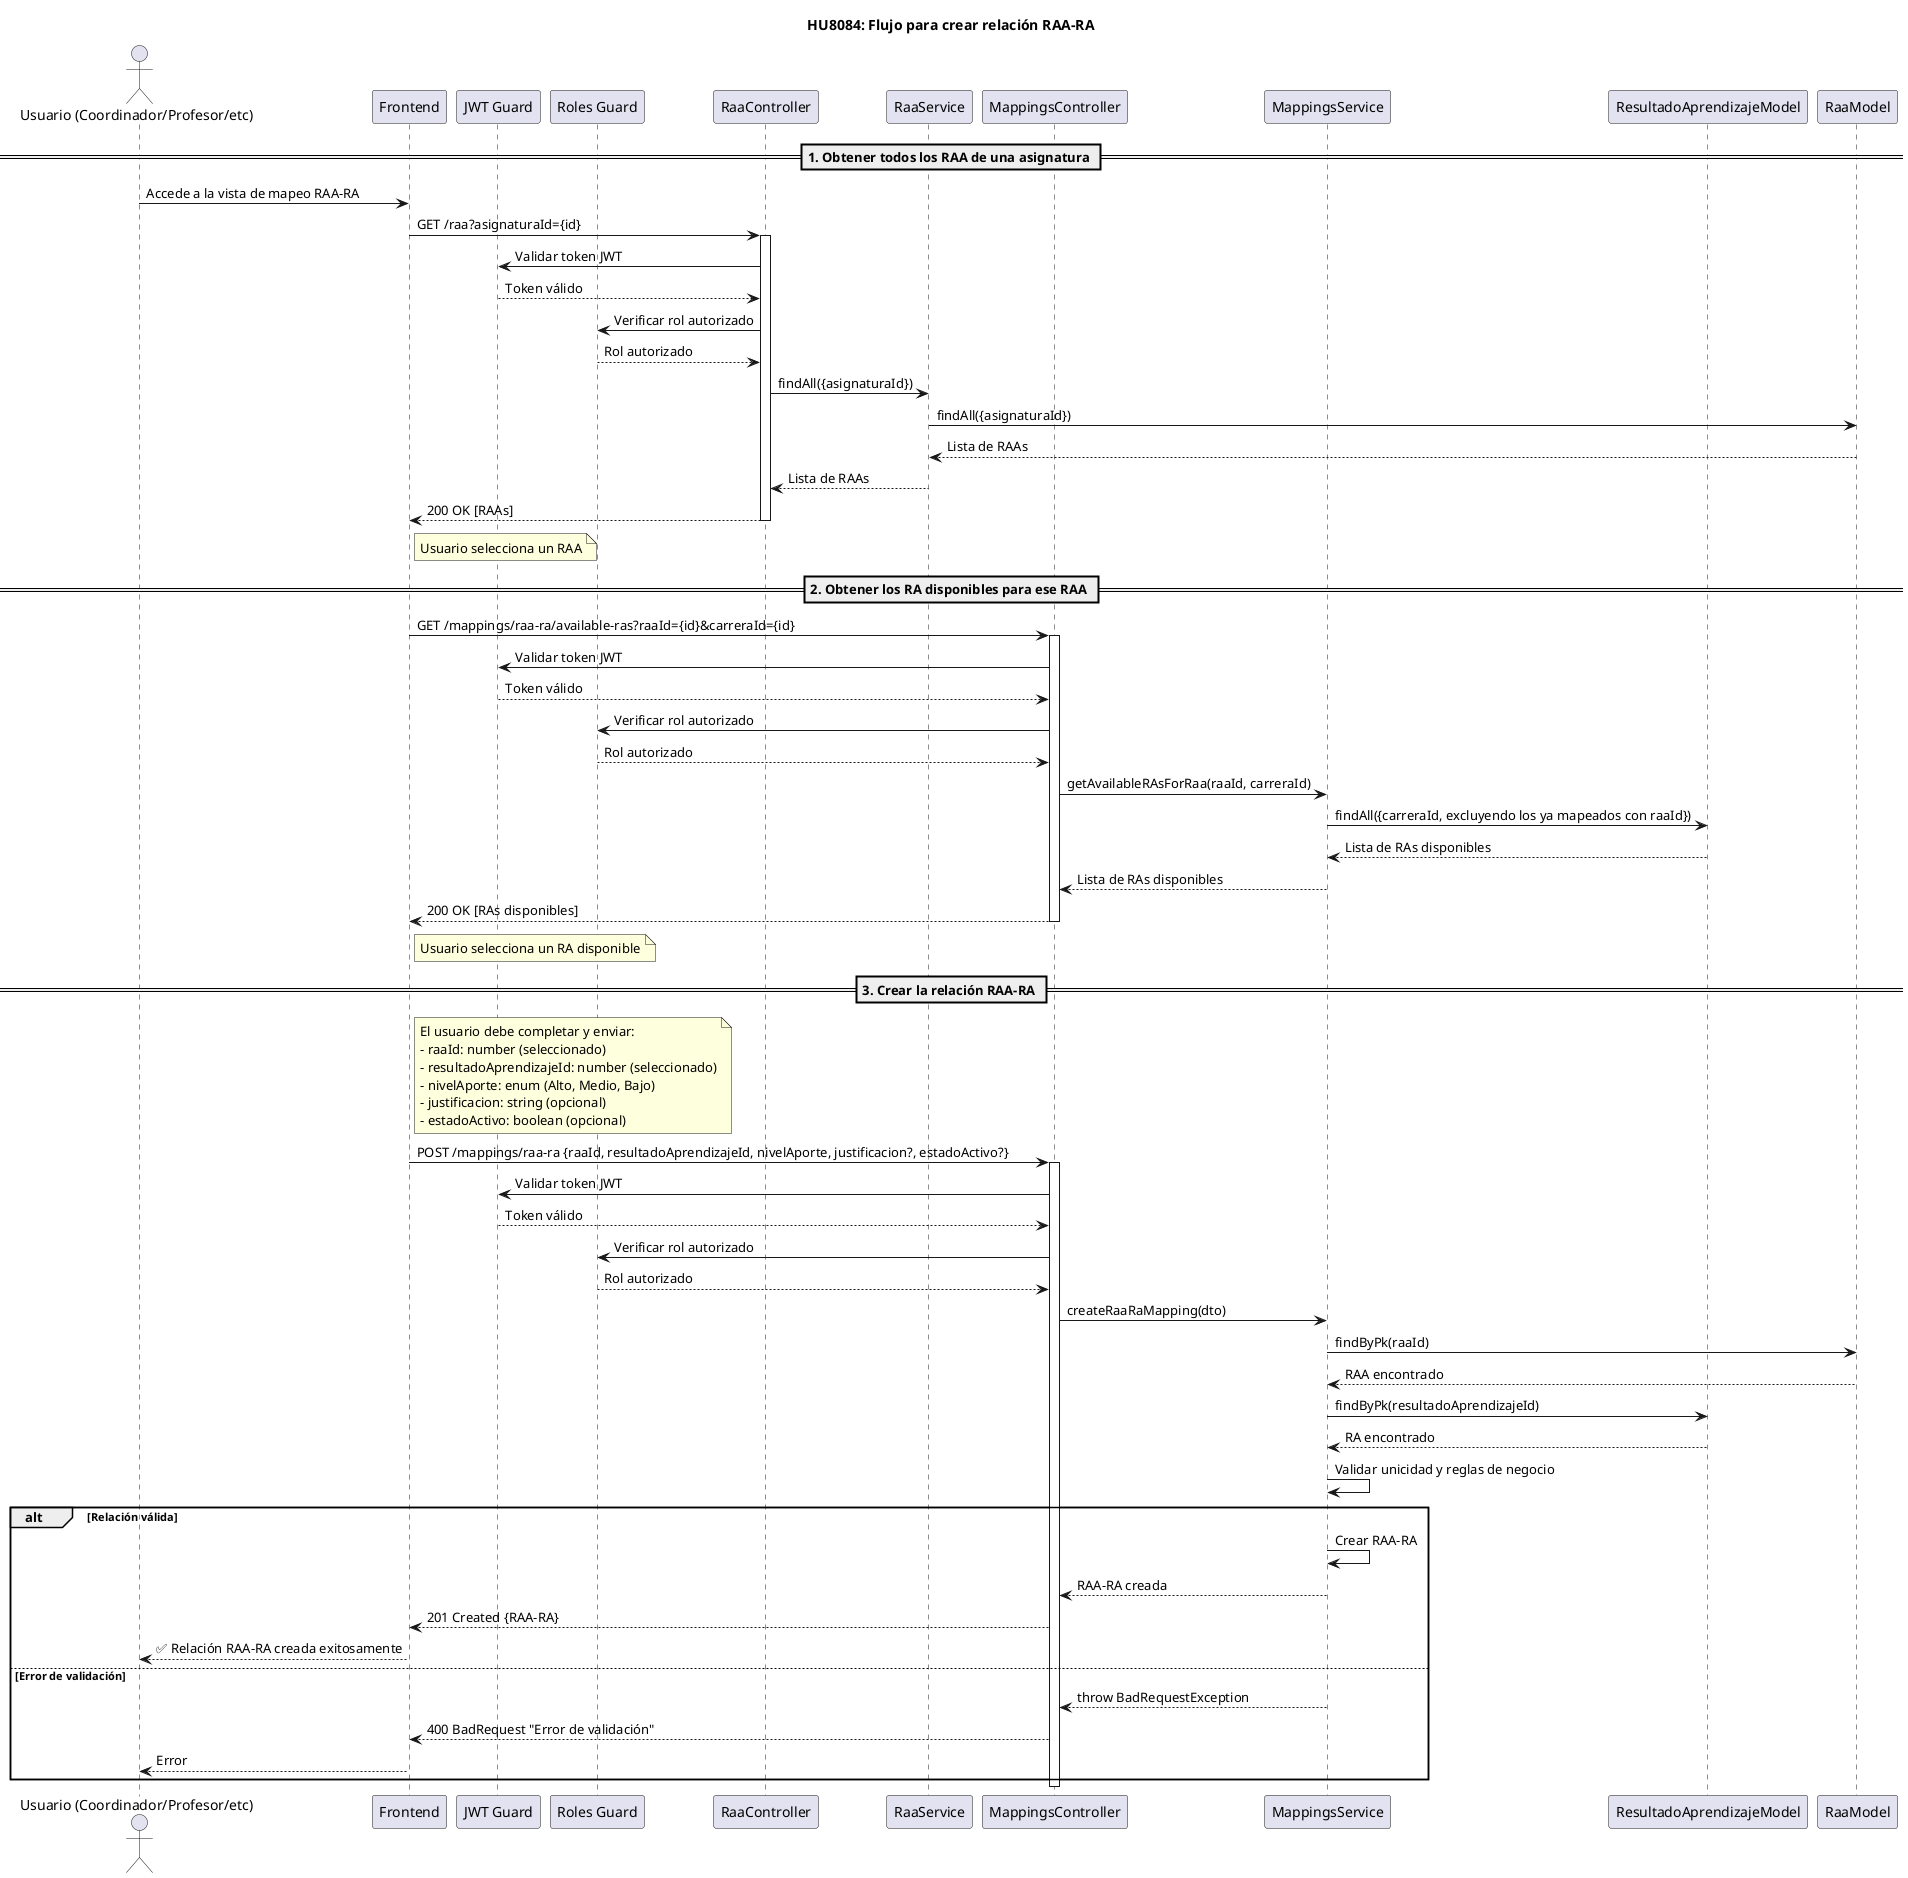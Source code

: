 @startuml HU8084 - Flujo Completo Vincular RAA con RA

title HU8084: Flujo para crear relación RAA-RA

actor "Usuario (Coordinador/Profesor/etc)" as User
participant "Frontend" as FE
participant "JWT Guard" as JWT
participant "Roles Guard" as RG
participant "RaaController" as RC
participant "RaaService" as RS
participant "MappingsController" as MC
participant "MappingsService" as MS
participant "ResultadoAprendizajeModel" as RA
participant "RaaModel" as RAA

== 1. Obtener todos los RAA de una asignatura ==
User -> FE: Accede a la vista de mapeo RAA-RA
FE -> RC: GET /raa?asignaturaId={id}
activate RC
RC -> JWT: Validar token JWT
JWT --> RC: Token válido
RC -> RG: Verificar rol autorizado
RG --> RC: Rol autorizado
RC -> RS: findAll({asignaturaId})
RS -> RAA: findAll({asignaturaId})
RAA --> RS: Lista de RAAs
RS --> RC: Lista de RAAs

RC --> FE: 200 OK [RAAs]
deactivate RC
note right of FE
  Usuario selecciona un RAA
end note

== 2. Obtener los RA disponibles para ese RAA ==
FE -> MC: GET /mappings/raa-ra/available-ras?raaId={id}&carreraId={id}
activate MC
MC -> JWT: Validar token JWT
JWT --> MC: Token válido
MC -> RG: Verificar rol autorizado
RG --> MC: Rol autorizado
MC -> MS: getAvailableRAsForRaa(raaId, carreraId)
MS -> RA: findAll({carreraId, excluyendo los ya mapeados con raaId})
RA --> MS: Lista de RAs disponibles
MS --> MC: Lista de RAs disponibles

MC --> FE: 200 OK [RAs disponibles]
deactivate MC
note right of FE
  Usuario selecciona un RA disponible
end note

== 3. Crear la relación RAA-RA ==
note right of FE
  El usuario debe completar y enviar:
  - raaId: number (seleccionado)
  - resultadoAprendizajeId: number (seleccionado)
  - nivelAporte: enum (Alto, Medio, Bajo)
  - justificacion: string (opcional)
  - estadoActivo: boolean (opcional)
end note
FE -> MC: POST /mappings/raa-ra {raaId, resultadoAprendizajeId, nivelAporte, justificacion?, estadoActivo?}
activate MC
MC -> JWT: Validar token JWT
JWT --> MC: Token válido
MC -> RG: Verificar rol autorizado
RG --> MC: Rol autorizado
MC -> MS: createRaaRaMapping(dto)
MS -> RAA: findByPk(raaId)
RAA --> MS: RAA encontrado
MS -> RA: findByPk(resultadoAprendizajeId)
RA --> MS: RA encontrado
MS -> MS: Validar unicidad y reglas de negocio
alt Relación válida
    MS -> MS: Crear RAA-RA
    MS --> MC: RAA-RA creada
    MC --> FE: 201 Created {RAA-RA}
    FE --> User: ✅ Relación RAA-RA creada exitosamente
else Error de validación
    MS --> MC: throw BadRequestException
    MC --> FE: 400 BadRequest "Error de validación"
    FE --> User: Error
end

deactivate MC
@enduml
